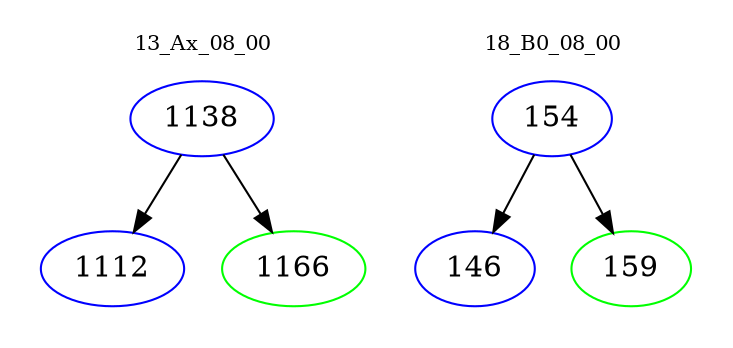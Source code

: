 digraph{
subgraph cluster_0 {
color = white
label = "13_Ax_08_00";
fontsize=10;
T0_1138 [label="1138", color="blue"]
T0_1138 -> T0_1112 [color="black"]
T0_1112 [label="1112", color="blue"]
T0_1138 -> T0_1166 [color="black"]
T0_1166 [label="1166", color="green"]
}
subgraph cluster_1 {
color = white
label = "18_B0_08_00";
fontsize=10;
T1_154 [label="154", color="blue"]
T1_154 -> T1_146 [color="black"]
T1_146 [label="146", color="blue"]
T1_154 -> T1_159 [color="black"]
T1_159 [label="159", color="green"]
}
}
